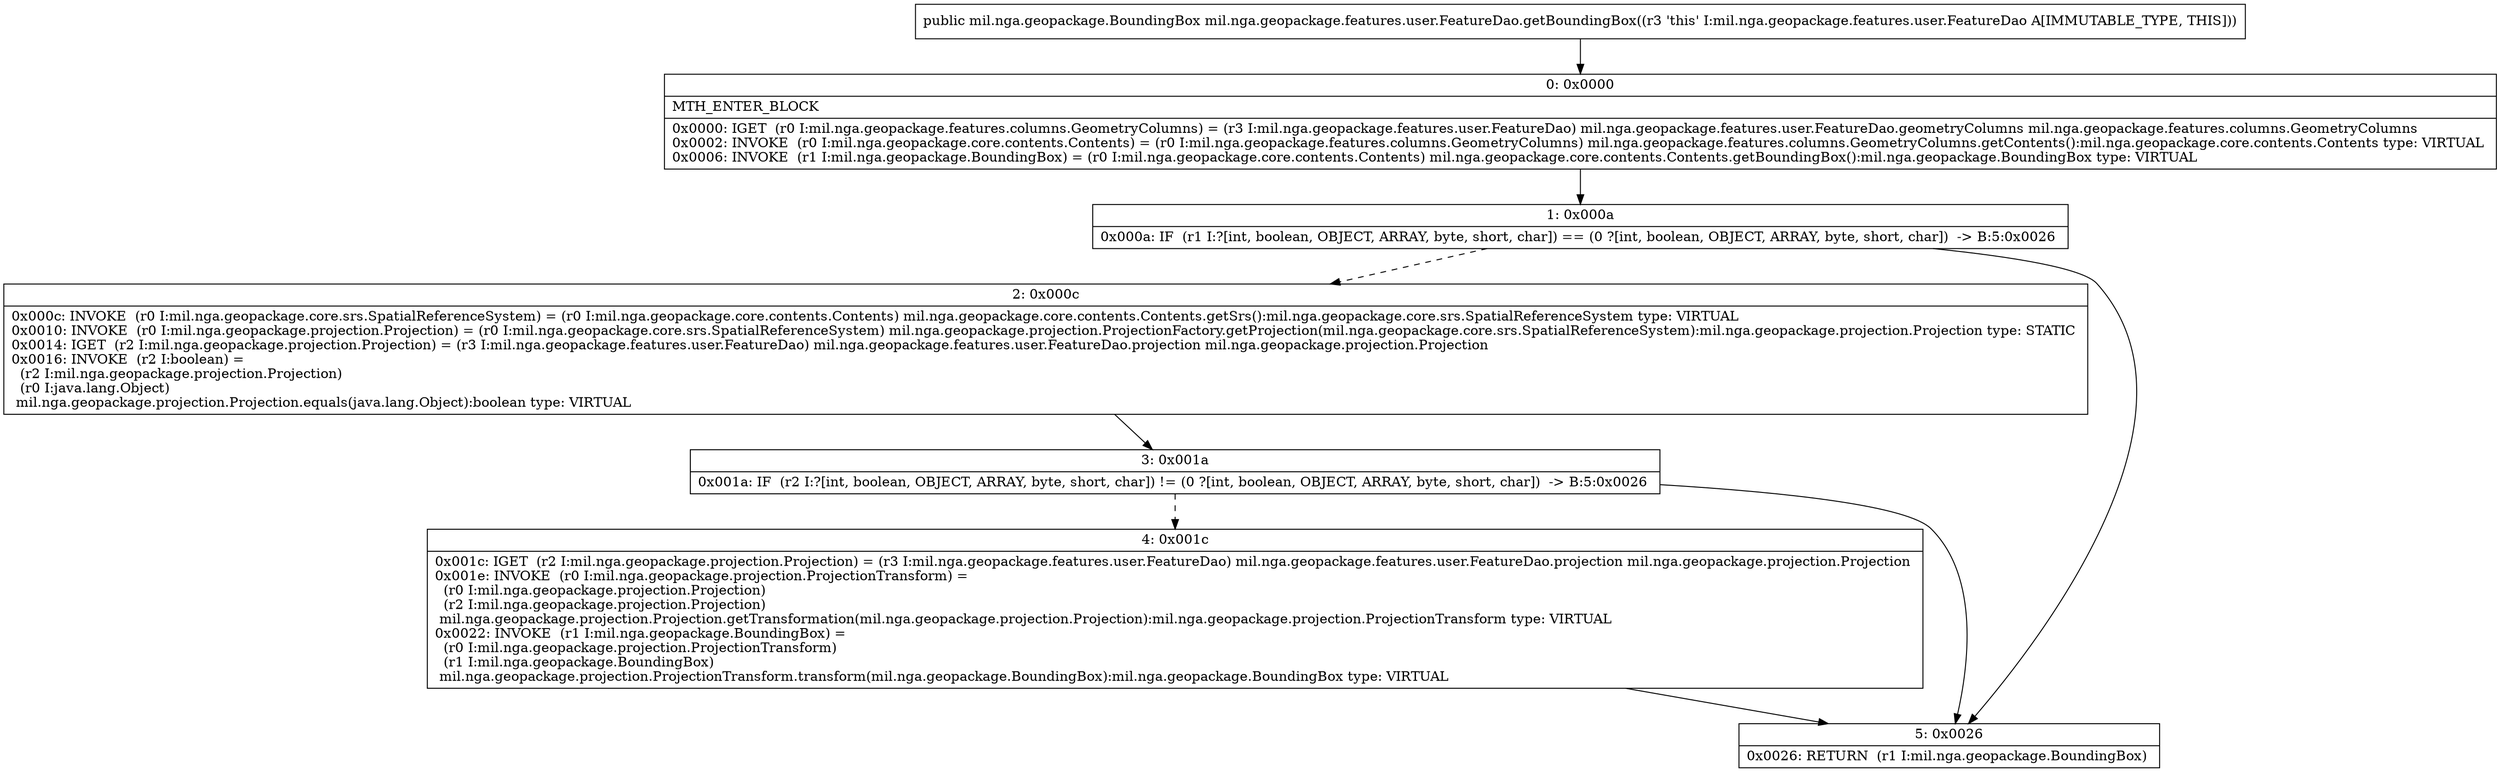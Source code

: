 digraph "CFG formil.nga.geopackage.features.user.FeatureDao.getBoundingBox()Lmil\/nga\/geopackage\/BoundingBox;" {
Node_0 [shape=record,label="{0\:\ 0x0000|MTH_ENTER_BLOCK\l|0x0000: IGET  (r0 I:mil.nga.geopackage.features.columns.GeometryColumns) = (r3 I:mil.nga.geopackage.features.user.FeatureDao) mil.nga.geopackage.features.user.FeatureDao.geometryColumns mil.nga.geopackage.features.columns.GeometryColumns \l0x0002: INVOKE  (r0 I:mil.nga.geopackage.core.contents.Contents) = (r0 I:mil.nga.geopackage.features.columns.GeometryColumns) mil.nga.geopackage.features.columns.GeometryColumns.getContents():mil.nga.geopackage.core.contents.Contents type: VIRTUAL \l0x0006: INVOKE  (r1 I:mil.nga.geopackage.BoundingBox) = (r0 I:mil.nga.geopackage.core.contents.Contents) mil.nga.geopackage.core.contents.Contents.getBoundingBox():mil.nga.geopackage.BoundingBox type: VIRTUAL \l}"];
Node_1 [shape=record,label="{1\:\ 0x000a|0x000a: IF  (r1 I:?[int, boolean, OBJECT, ARRAY, byte, short, char]) == (0 ?[int, boolean, OBJECT, ARRAY, byte, short, char])  \-\> B:5:0x0026 \l}"];
Node_2 [shape=record,label="{2\:\ 0x000c|0x000c: INVOKE  (r0 I:mil.nga.geopackage.core.srs.SpatialReferenceSystem) = (r0 I:mil.nga.geopackage.core.contents.Contents) mil.nga.geopackage.core.contents.Contents.getSrs():mil.nga.geopackage.core.srs.SpatialReferenceSystem type: VIRTUAL \l0x0010: INVOKE  (r0 I:mil.nga.geopackage.projection.Projection) = (r0 I:mil.nga.geopackage.core.srs.SpatialReferenceSystem) mil.nga.geopackage.projection.ProjectionFactory.getProjection(mil.nga.geopackage.core.srs.SpatialReferenceSystem):mil.nga.geopackage.projection.Projection type: STATIC \l0x0014: IGET  (r2 I:mil.nga.geopackage.projection.Projection) = (r3 I:mil.nga.geopackage.features.user.FeatureDao) mil.nga.geopackage.features.user.FeatureDao.projection mil.nga.geopackage.projection.Projection \l0x0016: INVOKE  (r2 I:boolean) = \l  (r2 I:mil.nga.geopackage.projection.Projection)\l  (r0 I:java.lang.Object)\l mil.nga.geopackage.projection.Projection.equals(java.lang.Object):boolean type: VIRTUAL \l}"];
Node_3 [shape=record,label="{3\:\ 0x001a|0x001a: IF  (r2 I:?[int, boolean, OBJECT, ARRAY, byte, short, char]) != (0 ?[int, boolean, OBJECT, ARRAY, byte, short, char])  \-\> B:5:0x0026 \l}"];
Node_4 [shape=record,label="{4\:\ 0x001c|0x001c: IGET  (r2 I:mil.nga.geopackage.projection.Projection) = (r3 I:mil.nga.geopackage.features.user.FeatureDao) mil.nga.geopackage.features.user.FeatureDao.projection mil.nga.geopackage.projection.Projection \l0x001e: INVOKE  (r0 I:mil.nga.geopackage.projection.ProjectionTransform) = \l  (r0 I:mil.nga.geopackage.projection.Projection)\l  (r2 I:mil.nga.geopackage.projection.Projection)\l mil.nga.geopackage.projection.Projection.getTransformation(mil.nga.geopackage.projection.Projection):mil.nga.geopackage.projection.ProjectionTransform type: VIRTUAL \l0x0022: INVOKE  (r1 I:mil.nga.geopackage.BoundingBox) = \l  (r0 I:mil.nga.geopackage.projection.ProjectionTransform)\l  (r1 I:mil.nga.geopackage.BoundingBox)\l mil.nga.geopackage.projection.ProjectionTransform.transform(mil.nga.geopackage.BoundingBox):mil.nga.geopackage.BoundingBox type: VIRTUAL \l}"];
Node_5 [shape=record,label="{5\:\ 0x0026|0x0026: RETURN  (r1 I:mil.nga.geopackage.BoundingBox) \l}"];
MethodNode[shape=record,label="{public mil.nga.geopackage.BoundingBox mil.nga.geopackage.features.user.FeatureDao.getBoundingBox((r3 'this' I:mil.nga.geopackage.features.user.FeatureDao A[IMMUTABLE_TYPE, THIS])) }"];
MethodNode -> Node_0;
Node_0 -> Node_1;
Node_1 -> Node_2[style=dashed];
Node_1 -> Node_5;
Node_2 -> Node_3;
Node_3 -> Node_4[style=dashed];
Node_3 -> Node_5;
Node_4 -> Node_5;
}

